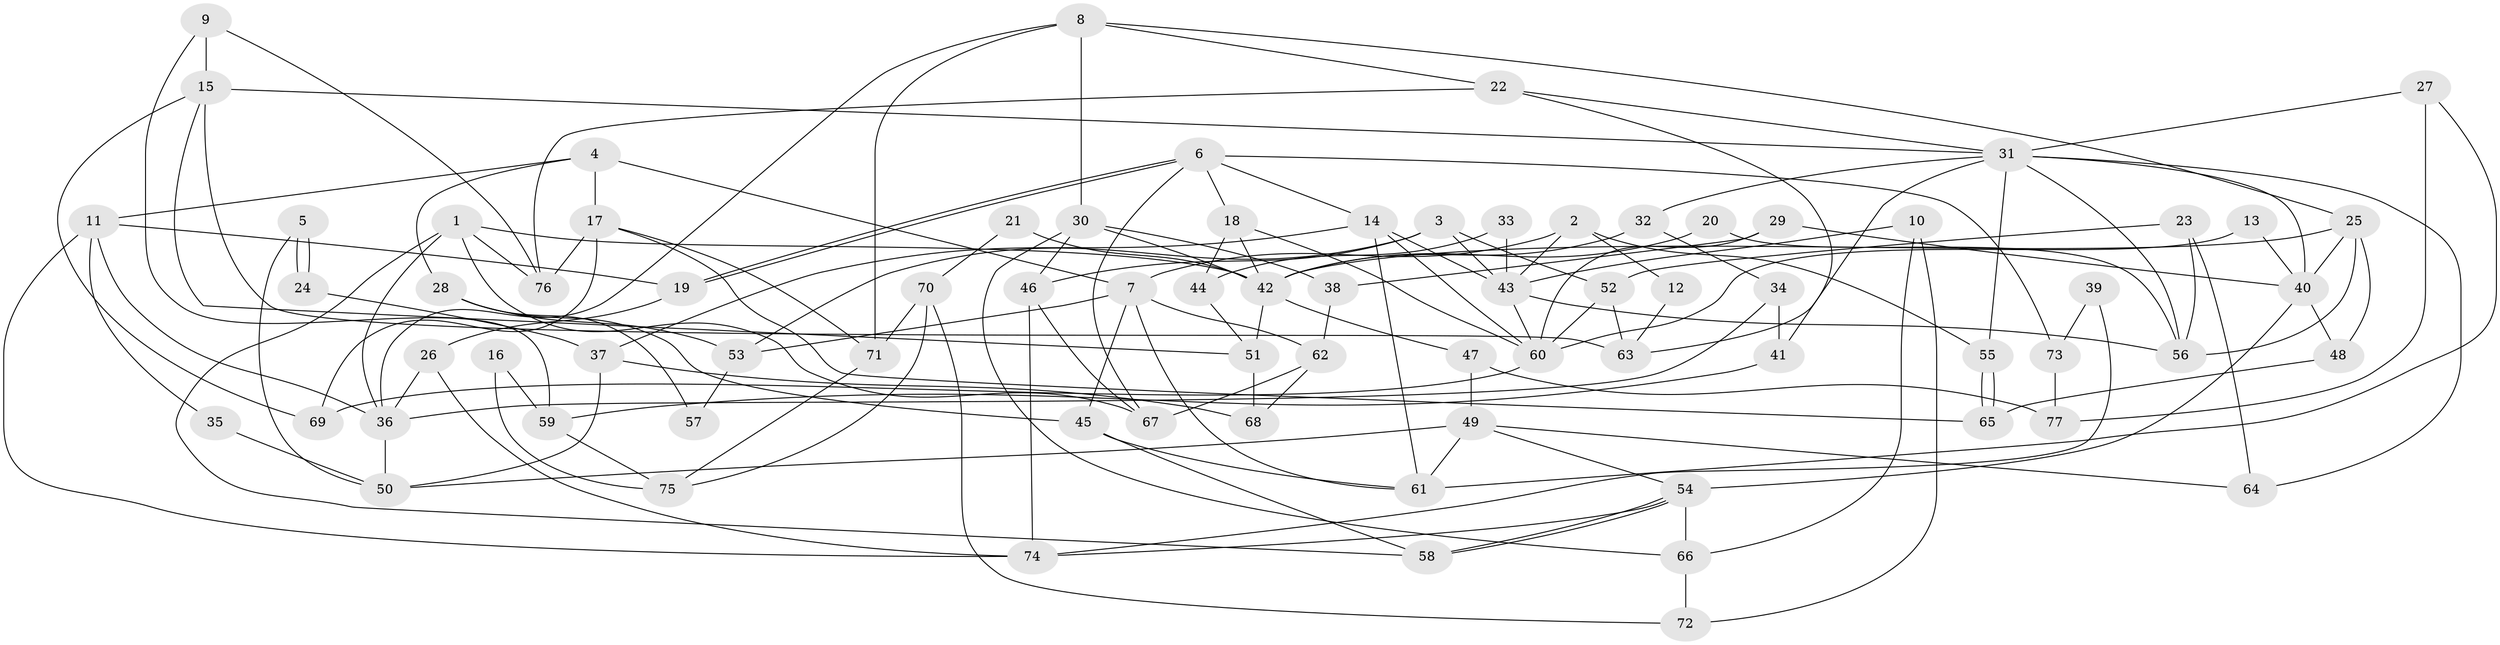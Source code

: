 // Generated by graph-tools (version 1.1) at 2025/49/03/09/25 04:49:40]
// undirected, 77 vertices, 154 edges
graph export_dot {
graph [start="1"]
  node [color=gray90,style=filled];
  1;
  2;
  3;
  4;
  5;
  6;
  7;
  8;
  9;
  10;
  11;
  12;
  13;
  14;
  15;
  16;
  17;
  18;
  19;
  20;
  21;
  22;
  23;
  24;
  25;
  26;
  27;
  28;
  29;
  30;
  31;
  32;
  33;
  34;
  35;
  36;
  37;
  38;
  39;
  40;
  41;
  42;
  43;
  44;
  45;
  46;
  47;
  48;
  49;
  50;
  51;
  52;
  53;
  54;
  55;
  56;
  57;
  58;
  59;
  60;
  61;
  62;
  63;
  64;
  65;
  66;
  67;
  68;
  69;
  70;
  71;
  72;
  73;
  74;
  75;
  76;
  77;
  1 -- 42;
  1 -- 58;
  1 -- 36;
  1 -- 67;
  1 -- 76;
  2 -- 55;
  2 -- 43;
  2 -- 7;
  2 -- 12;
  3 -- 46;
  3 -- 53;
  3 -- 43;
  3 -- 52;
  4 -- 7;
  4 -- 17;
  4 -- 11;
  4 -- 28;
  5 -- 24;
  5 -- 24;
  5 -- 50;
  6 -- 19;
  6 -- 19;
  6 -- 67;
  6 -- 14;
  6 -- 18;
  6 -- 73;
  7 -- 61;
  7 -- 45;
  7 -- 53;
  7 -- 62;
  8 -- 22;
  8 -- 36;
  8 -- 25;
  8 -- 30;
  8 -- 71;
  9 -- 15;
  9 -- 76;
  9 -- 59;
  10 -- 66;
  10 -- 43;
  10 -- 72;
  11 -- 74;
  11 -- 19;
  11 -- 35;
  11 -- 36;
  12 -- 63;
  13 -- 40;
  13 -- 60;
  14 -- 60;
  14 -- 37;
  14 -- 43;
  14 -- 61;
  15 -- 69;
  15 -- 63;
  15 -- 31;
  15 -- 51;
  16 -- 59;
  16 -- 75;
  17 -- 71;
  17 -- 65;
  17 -- 69;
  17 -- 76;
  18 -- 42;
  18 -- 44;
  18 -- 60;
  19 -- 26;
  20 -- 56;
  20 -- 42;
  21 -- 70;
  21 -- 42;
  22 -- 76;
  22 -- 31;
  22 -- 63;
  23 -- 52;
  23 -- 56;
  23 -- 64;
  24 -- 37;
  25 -- 40;
  25 -- 42;
  25 -- 48;
  25 -- 56;
  26 -- 36;
  26 -- 74;
  27 -- 61;
  27 -- 31;
  27 -- 77;
  28 -- 45;
  28 -- 53;
  28 -- 57;
  29 -- 60;
  29 -- 40;
  29 -- 38;
  30 -- 42;
  30 -- 38;
  30 -- 46;
  30 -- 66;
  31 -- 56;
  31 -- 32;
  31 -- 40;
  31 -- 41;
  31 -- 55;
  31 -- 64;
  32 -- 42;
  32 -- 34;
  33 -- 44;
  33 -- 43;
  34 -- 36;
  34 -- 41;
  35 -- 50;
  36 -- 50;
  37 -- 50;
  37 -- 68;
  38 -- 62;
  39 -- 74;
  39 -- 73;
  40 -- 54;
  40 -- 48;
  41 -- 59;
  42 -- 51;
  42 -- 47;
  43 -- 56;
  43 -- 60;
  44 -- 51;
  45 -- 61;
  45 -- 58;
  46 -- 67;
  46 -- 74;
  47 -- 49;
  47 -- 77;
  48 -- 65;
  49 -- 64;
  49 -- 54;
  49 -- 50;
  49 -- 61;
  51 -- 68;
  52 -- 60;
  52 -- 63;
  53 -- 57;
  54 -- 58;
  54 -- 58;
  54 -- 74;
  54 -- 66;
  55 -- 65;
  55 -- 65;
  59 -- 75;
  60 -- 69;
  62 -- 67;
  62 -- 68;
  66 -- 72;
  70 -- 72;
  70 -- 75;
  70 -- 71;
  71 -- 75;
  73 -- 77;
}
